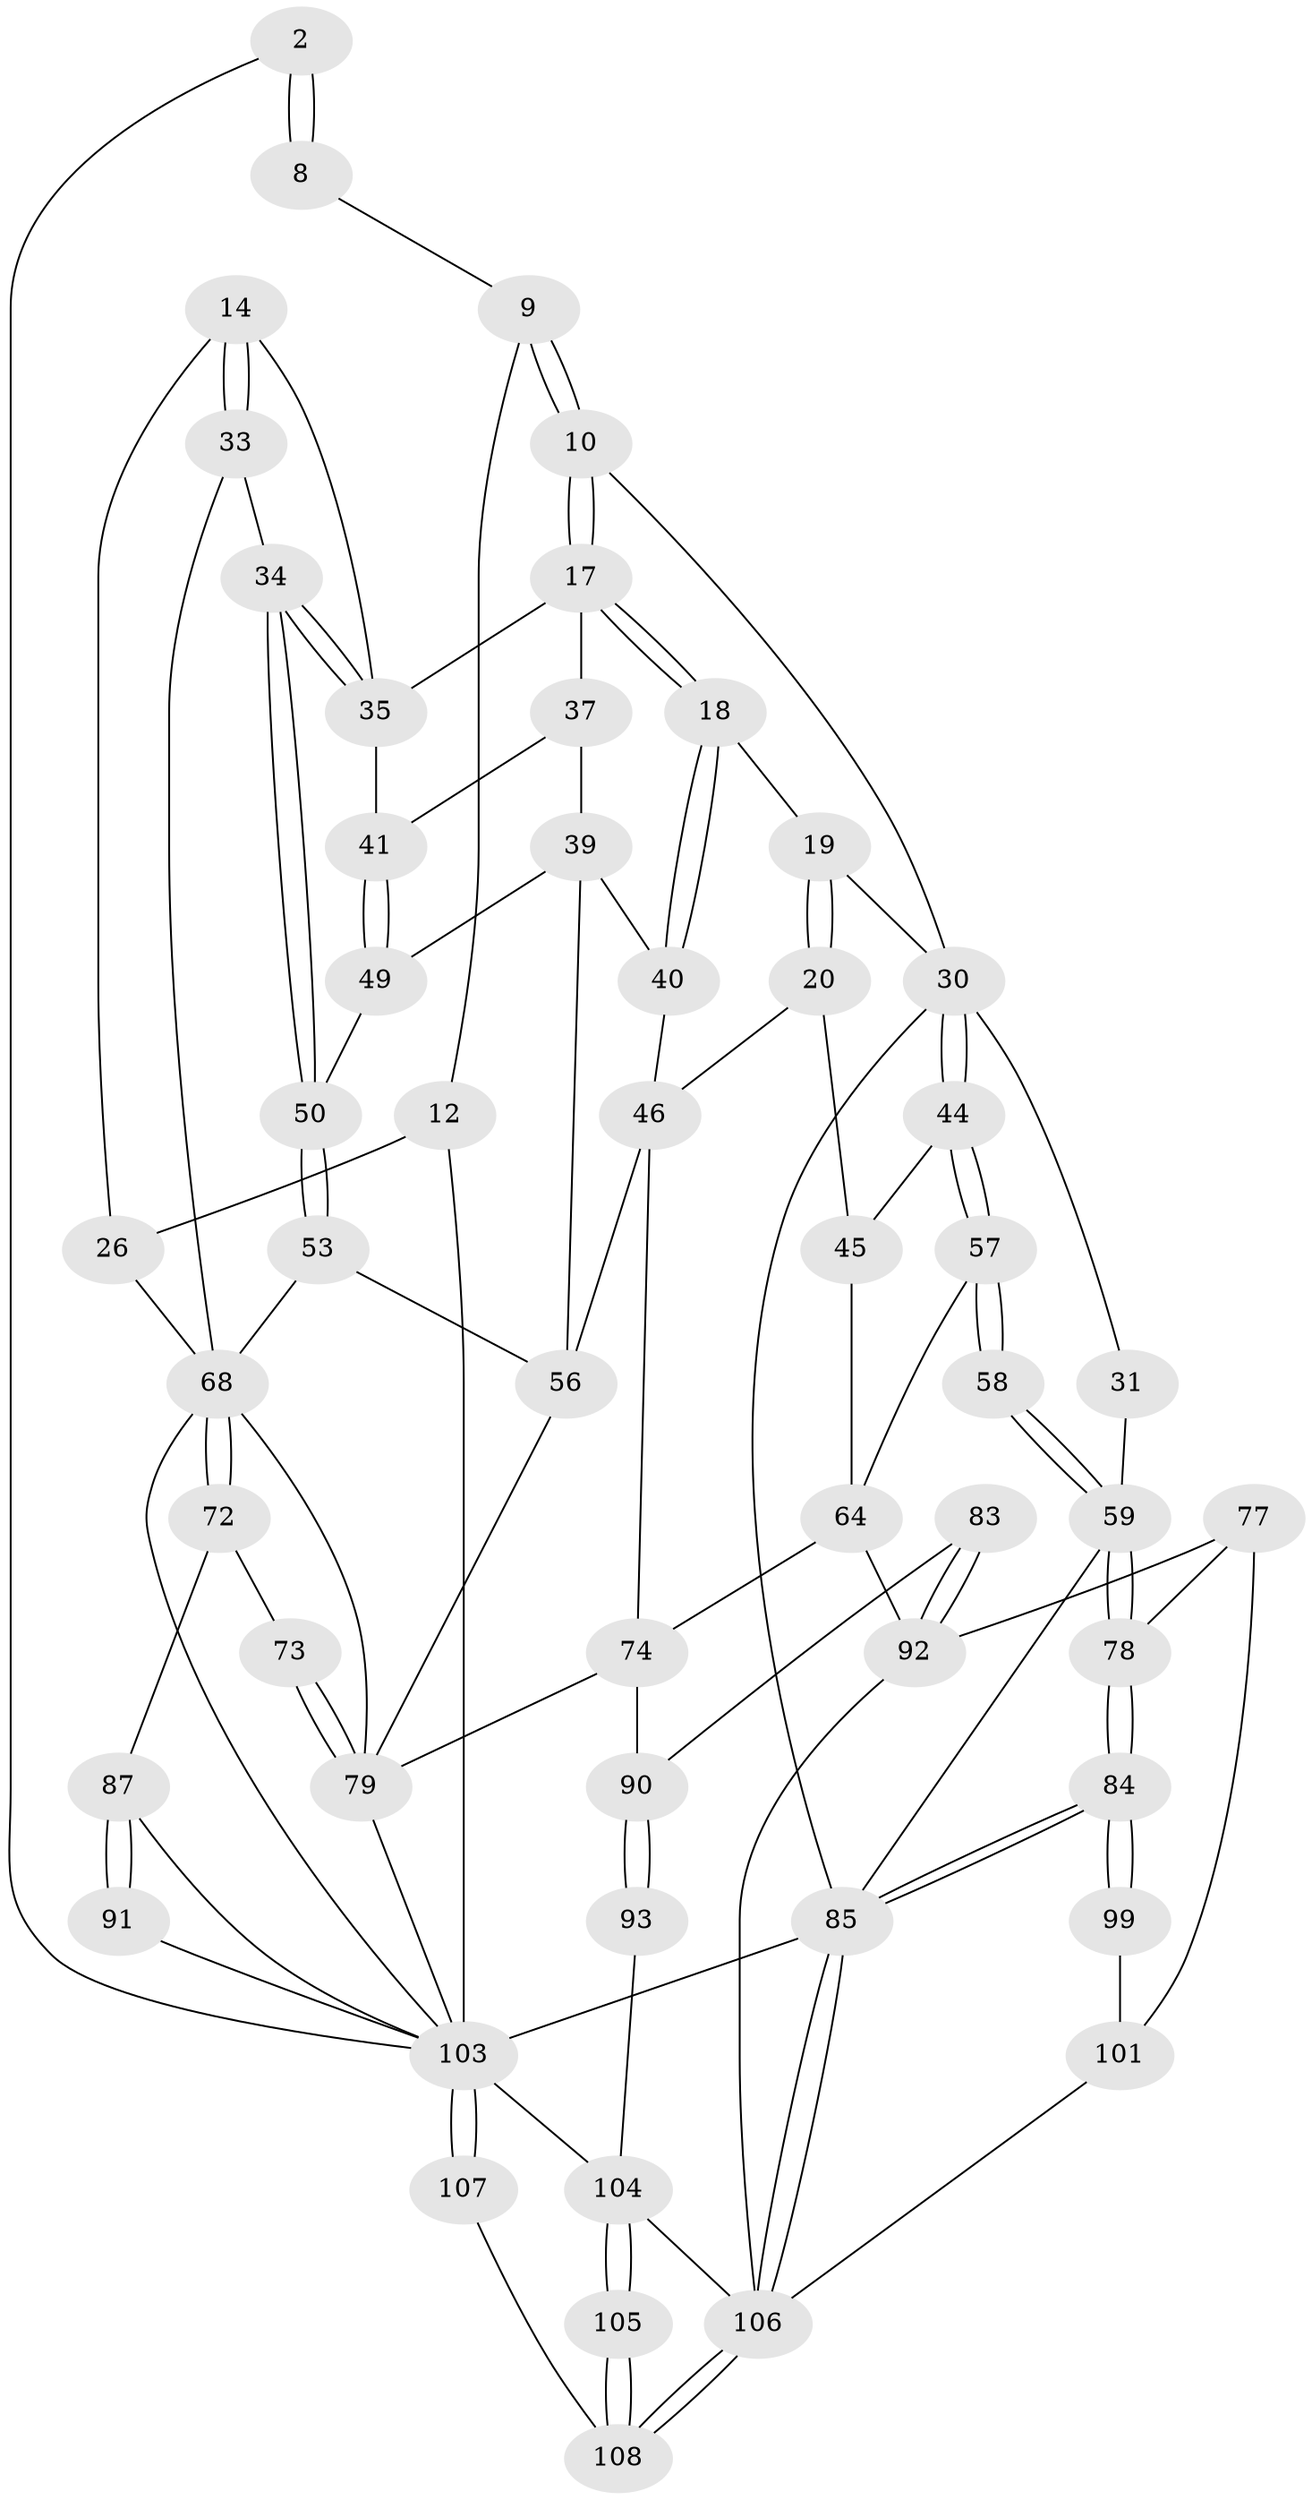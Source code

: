 // original degree distribution, {3: 0.018518518518518517, 6: 0.2222222222222222, 5: 0.5185185185185185, 4: 0.24074074074074073}
// Generated by graph-tools (version 1.1) at 2025/00/03/09/25 05:00:27]
// undirected, 54 vertices, 118 edges
graph export_dot {
graph [start="1"]
  node [color=gray90,style=filled];
  2 [pos="+1+0"];
  8 [pos="+0.8429845108712662+0.07574950958767002",super="+1"];
  9 [pos="+0.8410477726197418+0.0896817331297896"];
  10 [pos="+0.7419702423108883+0.10598964042887267",super="+7"];
  12 [pos="+0.8622530918274343+0.10881627690974185",super="+11"];
  14 [pos="+0.8545745347503462+0.199737279243869"];
  17 [pos="+0.6966053860364428+0.15673803903698028",super="+16"];
  18 [pos="+0.659956122633054+0.16105404057330341"];
  19 [pos="+0.5224430579466018+0.1053262397061007"];
  20 [pos="+0.51033082954078+0.15285600401923813"];
  26 [pos="+1+0.11989519992628186",super="+25"];
  30 [pos="+0.3168939569501684+0.33791171518160373",super="+24"];
  31 [pos="+0.2457816573029886+0.24126013377825767",super="+29"];
  33 [pos="+0.8929924955544859+0.30821012846708684"];
  34 [pos="+0.8553676163571668+0.31056428124685703"];
  35 [pos="+0.8098141308256112+0.282867228816926",super="+15"];
  37 [pos="+0.7339136502581576+0.20024343693387503"];
  39 [pos="+0.7222483981906901+0.335006609399308",super="+38"];
  40 [pos="+0.6442160038032948+0.3332501349105249"];
  41 [pos="+0.7941112853387471+0.2862535580282508"];
  44 [pos="+0.33970315793710026+0.37894415161984557",super="+43"];
  45 [pos="+0.4294923091904735+0.37651406127561576",super="+21"];
  46 [pos="+0.5586639095586498+0.42698401855836277",super="+42"];
  49 [pos="+0.7462102608246035+0.32258716902181656"];
  50 [pos="+0.8156115941420555+0.35374424568081725"];
  53 [pos="+0.817714622501628+0.4166980431280748"];
  56 [pos="+0.7108132206695229+0.4674560843910754",super="+54"];
  57 [pos="+0.2674515087054699+0.44707824356597786"];
  58 [pos="+0.06529214018759663+0.4314581841702699"];
  59 [pos="+0+0.45839546384689256",super="+27+28+36"];
  64 [pos="+0.27113683830086627+0.45560683098401406",super="+63"];
  68 [pos="+1+0.5905489933122474",super="+55+51+52+32"];
  72 [pos="+0.961955793553319+0.57494078529235"];
  73 [pos="+0.9153702606746973+0.5490460282041407"];
  74 [pos="+0.48700232741761895+0.6212819534893648",super="+71"];
  77 [pos="+0.15207956779919118+0.6852068825253612"];
  78 [pos="+0+0.4802830158952852"];
  79 [pos="+0.7551610355078591+0.7338191438836302",super="+69+61+60"];
  83 [pos="+0.40346924475906965+0.7114899521032052"];
  84 [pos="+0+1"];
  85 [pos="+0+1",super="+4"];
  87 [pos="+0.8669430830594552+0.7344310228895173",super="+86"];
  90 [pos="+0.5598739740571289+0.700493864519978",super="+81+82"];
  91 [pos="+1+0.8374110815355671"];
  92 [pos="+0.2960471406350943+0.7654405051393355",super="+76+80"];
  93 [pos="+0.501641084741767+0.7854303851597269"];
  99 [pos="+0+0.8634632805757758"];
  101 [pos="+0.195242553592043+0.8740691547549881",super="+98"];
  103 [pos="+0.8083444719380047+0.9135282886994196",super="+102+65"];
  104 [pos="+0.7793911069614518+0.8742016526218035",super="+96"];
  105 [pos="+0.5420695221668733+1"];
  106 [pos="+0.0625886242061499+1",super="+100+97"];
  107 [pos="+0.7746714463238742+1"];
  108 [pos="+0.5488769379803264+1"];
  2 -- 8 [weight=2];
  2 -- 8;
  2 -- 103;
  8 -- 9;
  9 -- 10;
  9 -- 10;
  9 -- 12;
  10 -- 17;
  10 -- 17;
  10 -- 30;
  12 -- 26 [weight=2];
  12 -- 103;
  14 -- 33;
  14 -- 33;
  14 -- 35;
  14 -- 26;
  17 -- 18;
  17 -- 18;
  17 -- 35;
  17 -- 37;
  18 -- 19;
  18 -- 40;
  18 -- 40;
  19 -- 20;
  19 -- 20;
  19 -- 30;
  20 -- 45;
  20 -- 46;
  26 -- 68 [weight=2];
  30 -- 31 [weight=2];
  30 -- 44 [weight=2];
  30 -- 44;
  30 -- 85;
  31 -- 59 [weight=2];
  33 -- 34;
  33 -- 68;
  34 -- 35;
  34 -- 35;
  34 -- 50;
  34 -- 50;
  35 -- 41;
  37 -- 41;
  37 -- 39;
  39 -- 40;
  39 -- 49;
  39 -- 56;
  40 -- 46;
  41 -- 49;
  41 -- 49;
  44 -- 57;
  44 -- 57;
  44 -- 45 [weight=2];
  45 -- 64;
  46 -- 56;
  46 -- 74;
  49 -- 50;
  50 -- 53;
  50 -- 53;
  53 -- 56;
  53 -- 68;
  56 -- 79;
  57 -- 58;
  57 -- 58;
  57 -- 64;
  58 -- 59 [weight=2];
  58 -- 59;
  59 -- 78;
  59 -- 78;
  59 -- 85;
  64 -- 74 [weight=2];
  64 -- 92 [weight=2];
  68 -- 72;
  68 -- 72;
  68 -- 79;
  68 -- 103;
  72 -- 73;
  72 -- 87;
  73 -- 79 [weight=2];
  73 -- 79;
  74 -- 90 [weight=2];
  74 -- 79;
  77 -- 78;
  77 -- 101;
  77 -- 92;
  78 -- 84;
  78 -- 84;
  79 -- 103;
  83 -- 92 [weight=2];
  83 -- 92;
  83 -- 90;
  84 -- 85;
  84 -- 85;
  84 -- 99;
  84 -- 99;
  85 -- 106;
  85 -- 106;
  85 -- 103 [weight=2];
  87 -- 91 [weight=2];
  87 -- 91;
  87 -- 103;
  90 -- 93 [weight=2];
  90 -- 93;
  91 -- 103;
  92 -- 106;
  93 -- 104;
  99 -- 101 [weight=2];
  101 -- 106;
  103 -- 104 [weight=2];
  103 -- 107 [weight=2];
  103 -- 107;
  104 -- 105 [weight=2];
  104 -- 105;
  104 -- 106;
  105 -- 108;
  105 -- 108;
  106 -- 108;
  106 -- 108;
  107 -- 108;
}
